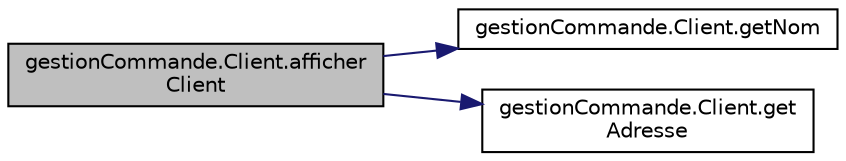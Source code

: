 digraph "gestionCommande.Client.afficherClient"
{
  edge [fontname="Helvetica",fontsize="10",labelfontname="Helvetica",labelfontsize="10"];
  node [fontname="Helvetica",fontsize="10",shape=record];
  rankdir="LR";
  Node1 [label="gestionCommande.Client.afficher\lClient",height=0.2,width=0.4,color="black", fillcolor="grey75", style="filled" fontcolor="black"];
  Node1 -> Node2 [color="midnightblue",fontsize="10",style="solid",fontname="Helvetica"];
  Node2 [label="gestionCommande.Client.getNom",height=0.2,width=0.4,color="black", fillcolor="white", style="filled",URL="$classgestion_commande_1_1_client.html#a571b28e84f725329bb1f1d3eaee45559",tooltip="Methode permettant de recuperer le nom du client."];
  Node1 -> Node3 [color="midnightblue",fontsize="10",style="solid",fontname="Helvetica"];
  Node3 [label="gestionCommande.Client.get\lAdresse",height=0.2,width=0.4,color="black", fillcolor="white", style="filled",URL="$classgestion_commande_1_1_client.html#a3d39bb4646c3127d1e1442a1d5d509b7",tooltip="Methode permettant de recuperer l&#39;adresse du client."];
}
